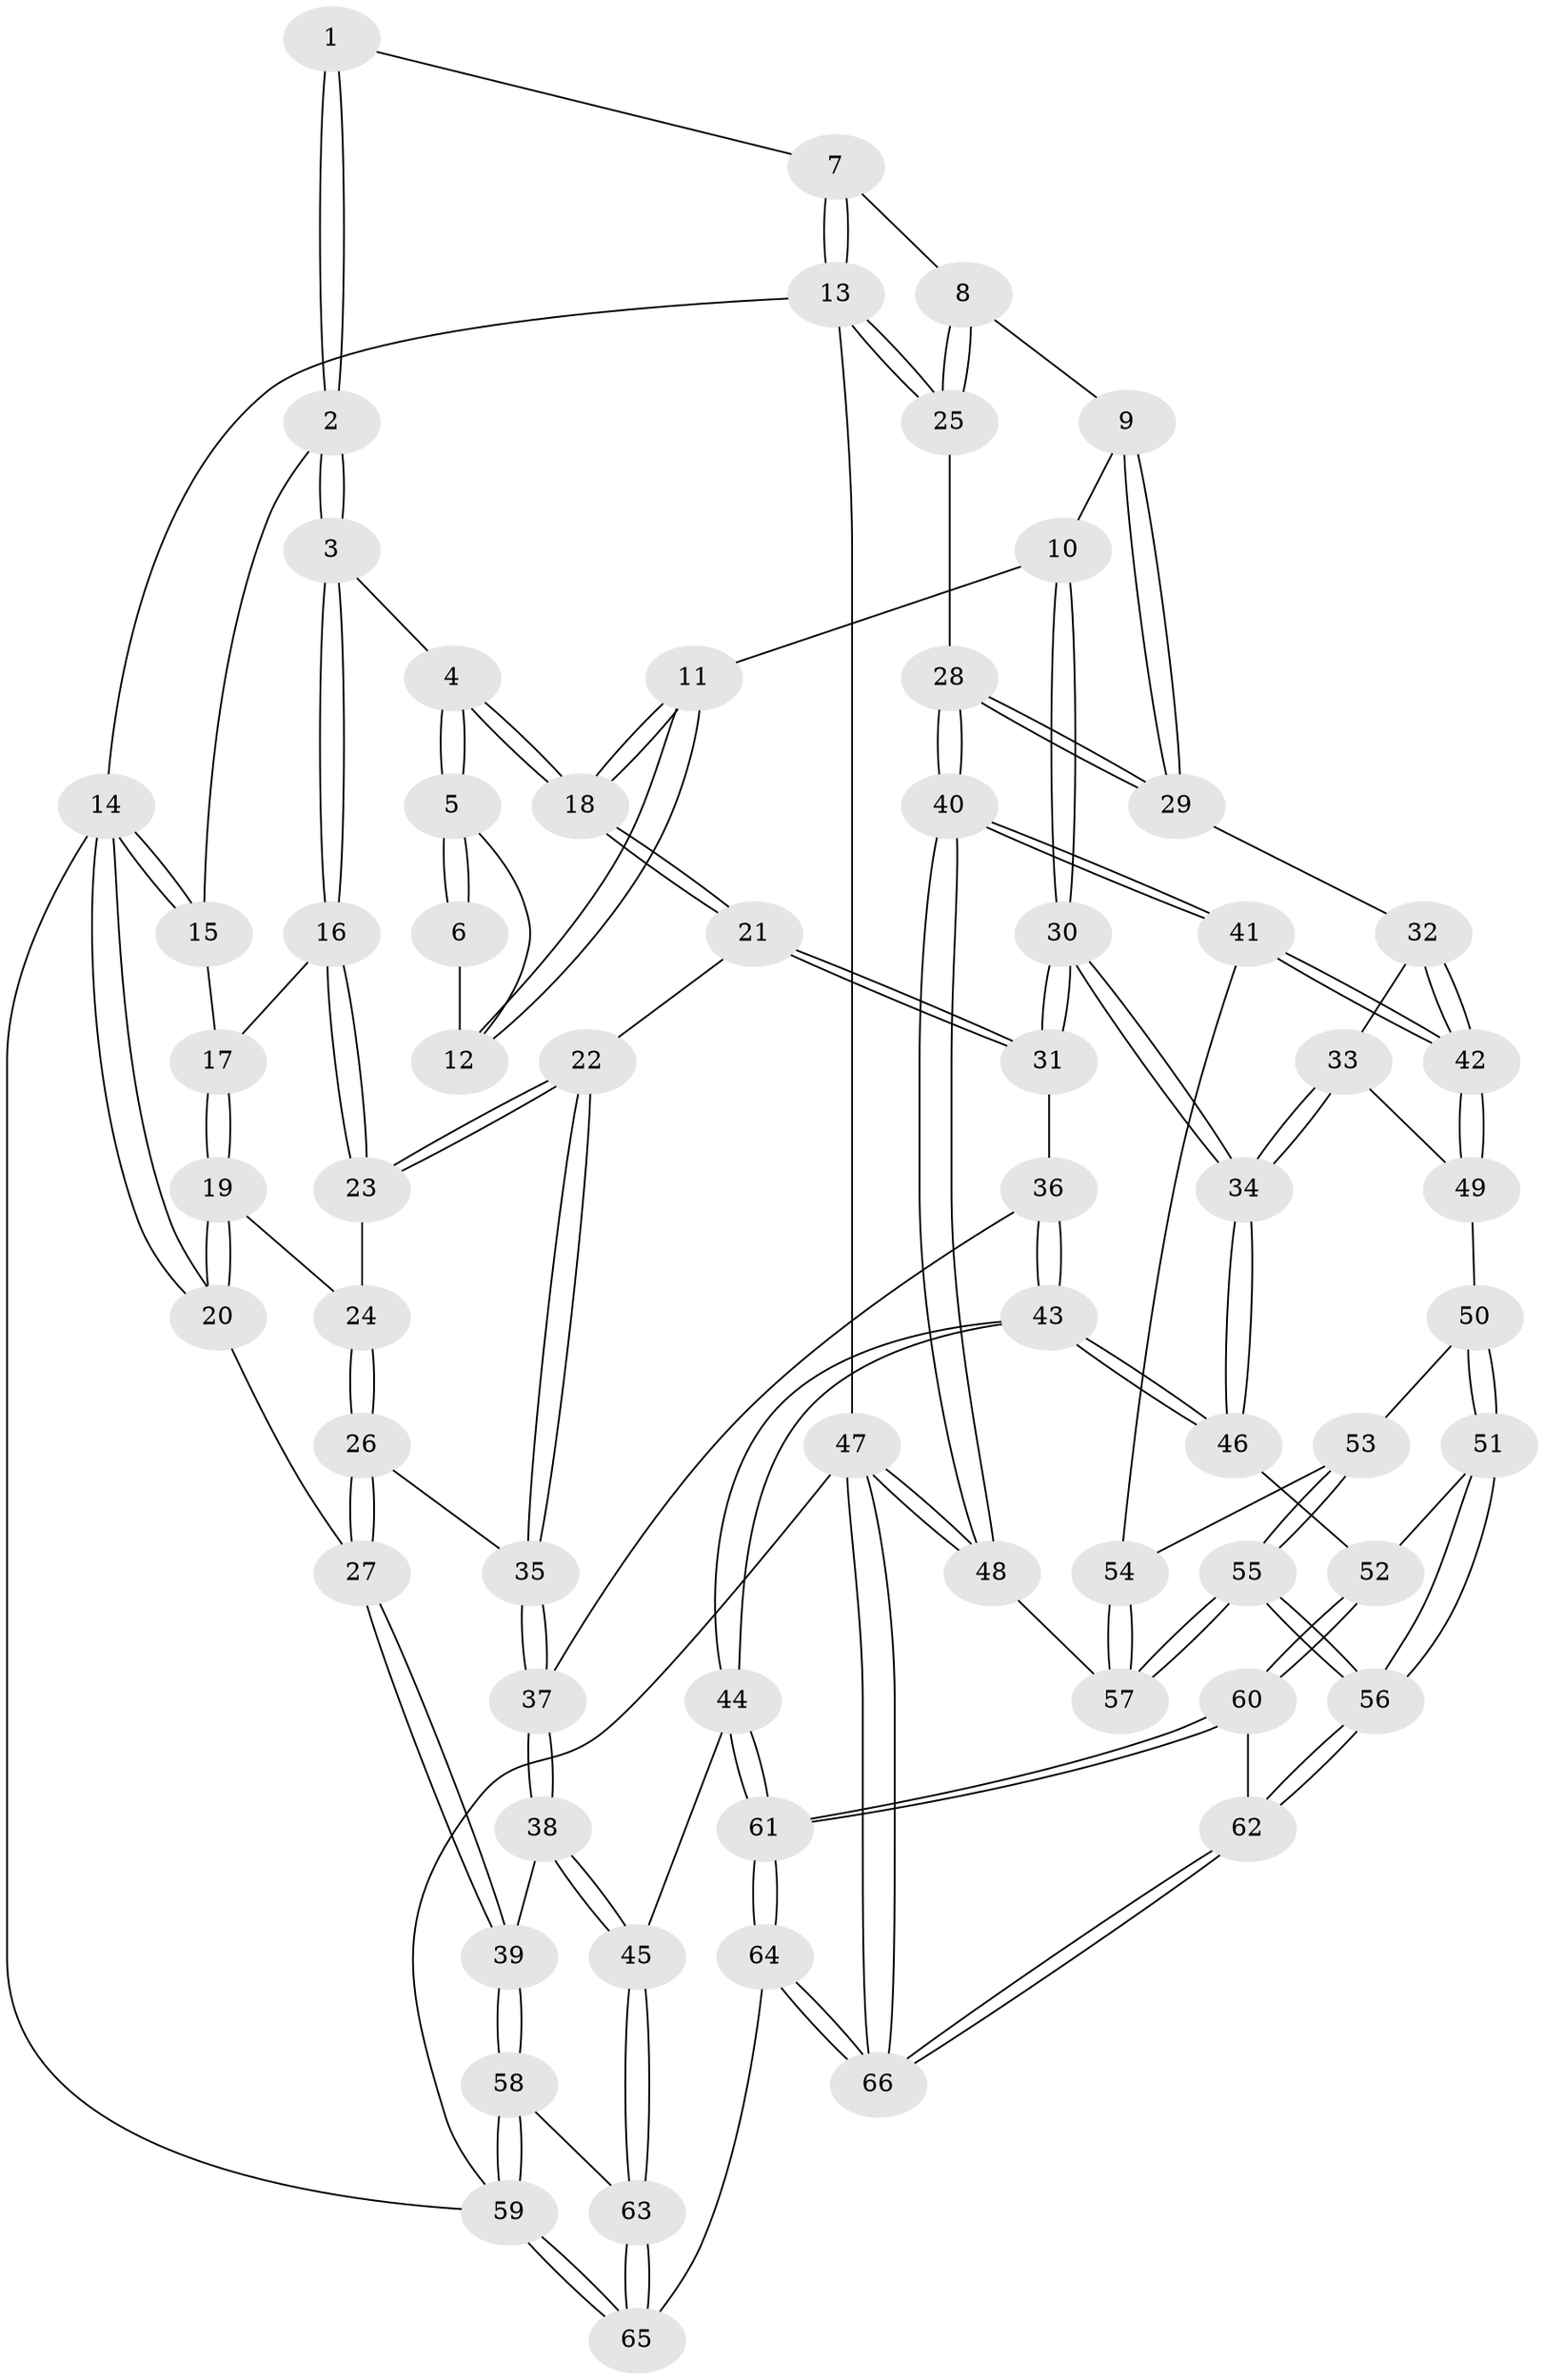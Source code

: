 // coarse degree distribution, {2: 0.1, 3: 0.65, 6: 0.05, 4: 0.15, 5: 0.05}
// Generated by graph-tools (version 1.1) at 2025/54/03/04/25 22:54:13]
// undirected, 66 vertices, 162 edges
graph export_dot {
  node [color=gray90,style=filled];
  1 [pos="+0.7404412889783724+0"];
  2 [pos="+0.3182790595072079+0"];
  3 [pos="+0.33703783093841944+0"];
  4 [pos="+0.4611623092600572+0.1192069450862505"];
  5 [pos="+0.513833665884078+0.095771389637784"];
  6 [pos="+0.6621205069673646+0"];
  7 [pos="+0.8416439188489162+0"];
  8 [pos="+0.8167495943026538+0.14590805163122172"];
  9 [pos="+0.7270090995966766+0.2511105636303211"];
  10 [pos="+0.7262428096890187+0.2512392283691788"];
  11 [pos="+0.683664571126696+0.24078243930080057"];
  12 [pos="+0.6488352100989734+0.08513344784372669"];
  13 [pos="+1+0"];
  14 [pos="+0+0"];
  15 [pos="+0+0"];
  16 [pos="+0.25243194901880583+0.12859064091019656"];
  17 [pos="+0.09602561261962843+0.14806433859783466"];
  18 [pos="+0.5252416008055992+0.2592015281187201"];
  19 [pos="+0+0.23065874361160138"];
  20 [pos="+0+0.25762506626001097"];
  21 [pos="+0.51055022082187+0.2817299334901562"];
  22 [pos="+0.26189822377456906+0.3418730522264959"];
  23 [pos="+0.25508662462755777+0.32866125539587565"];
  24 [pos="+0.06974634793294639+0.26813736909550123"];
  25 [pos="+1+0.2595364285062042"];
  26 [pos="+0.10564216490662236+0.4329458188263832"];
  27 [pos="+0+0.5728538586287132"];
  28 [pos="+1+0.3703036683470698"];
  29 [pos="+0.8807383253833336+0.37302773855142657"];
  30 [pos="+0.6598171361429308+0.5781659347725187"];
  31 [pos="+0.5241332221077747+0.44406919653377774"];
  32 [pos="+0.8075041213867613+0.49267962327061676"];
  33 [pos="+0.6834097592391153+0.5841242129165238"];
  34 [pos="+0.6646891541223726+0.5886309565085016"];
  35 [pos="+0.2587683758879054+0.35923724095497656"];
  36 [pos="+0.3643765232106317+0.5112311199400849"];
  37 [pos="+0.29221699415308305+0.46089965552027007"];
  38 [pos="+0.1216590579982349+0.6574569804641276"];
  39 [pos="+0+0.6344103098010511"];
  40 [pos="+1+0.5940080519186607"];
  41 [pos="+1+0.6160526796633669"];
  42 [pos="+1+0.6146509317533296"];
  43 [pos="+0.40915332570923846+0.7247942910945989"];
  44 [pos="+0.39680750467227144+0.7371156184809884"];
  45 [pos="+0.3100467398156566+0.7765227645585204"];
  46 [pos="+0.630682308636871+0.6709652013194137"];
  47 [pos="+1+1"];
  48 [pos="+1+0.700969921492959"];
  49 [pos="+0.8371837068741912+0.6265043290160695"];
  50 [pos="+0.8606909903050338+0.7369868148359427"];
  51 [pos="+0.7544354703217687+0.7757670536148911"];
  52 [pos="+0.6593931551500904+0.7247565374293627"];
  53 [pos="+0.8703884569724617+0.7383078906394247"];
  54 [pos="+0.9137502337816688+0.7350508390332847"];
  55 [pos="+0.8734947361137605+0.9190379935587596"];
  56 [pos="+0.8687717208669964+0.9337154725379193"];
  57 [pos="+0.9161262591047113+0.8149451893249182"];
  58 [pos="+0+0.7197496564583494"];
  59 [pos="+0+1"];
  60 [pos="+0.633225939168445+0.8933881842349647"];
  61 [pos="+0.5665892413398153+1"];
  62 [pos="+0.8725059210262446+0.9476393603168448"];
  63 [pos="+0.2596694141758269+0.9509535177610055"];
  64 [pos="+0.5527865128259524+1"];
  65 [pos="+0.24809844282710478+1"];
  66 [pos="+1+1"];
  1 -- 2;
  1 -- 2;
  1 -- 7;
  2 -- 3;
  2 -- 3;
  2 -- 15;
  3 -- 4;
  3 -- 16;
  3 -- 16;
  4 -- 5;
  4 -- 5;
  4 -- 18;
  4 -- 18;
  5 -- 6;
  5 -- 6;
  5 -- 12;
  6 -- 12;
  7 -- 8;
  7 -- 13;
  7 -- 13;
  8 -- 9;
  8 -- 25;
  8 -- 25;
  9 -- 10;
  9 -- 29;
  9 -- 29;
  10 -- 11;
  10 -- 30;
  10 -- 30;
  11 -- 12;
  11 -- 12;
  11 -- 18;
  11 -- 18;
  13 -- 14;
  13 -- 25;
  13 -- 25;
  13 -- 47;
  14 -- 15;
  14 -- 15;
  14 -- 20;
  14 -- 20;
  14 -- 59;
  15 -- 17;
  16 -- 17;
  16 -- 23;
  16 -- 23;
  17 -- 19;
  17 -- 19;
  18 -- 21;
  18 -- 21;
  19 -- 20;
  19 -- 20;
  19 -- 24;
  20 -- 27;
  21 -- 22;
  21 -- 31;
  21 -- 31;
  22 -- 23;
  22 -- 23;
  22 -- 35;
  22 -- 35;
  23 -- 24;
  24 -- 26;
  24 -- 26;
  25 -- 28;
  26 -- 27;
  26 -- 27;
  26 -- 35;
  27 -- 39;
  27 -- 39;
  28 -- 29;
  28 -- 29;
  28 -- 40;
  28 -- 40;
  29 -- 32;
  30 -- 31;
  30 -- 31;
  30 -- 34;
  30 -- 34;
  31 -- 36;
  32 -- 33;
  32 -- 42;
  32 -- 42;
  33 -- 34;
  33 -- 34;
  33 -- 49;
  34 -- 46;
  34 -- 46;
  35 -- 37;
  35 -- 37;
  36 -- 37;
  36 -- 43;
  36 -- 43;
  37 -- 38;
  37 -- 38;
  38 -- 39;
  38 -- 45;
  38 -- 45;
  39 -- 58;
  39 -- 58;
  40 -- 41;
  40 -- 41;
  40 -- 48;
  40 -- 48;
  41 -- 42;
  41 -- 42;
  41 -- 54;
  42 -- 49;
  42 -- 49;
  43 -- 44;
  43 -- 44;
  43 -- 46;
  43 -- 46;
  44 -- 45;
  44 -- 61;
  44 -- 61;
  45 -- 63;
  45 -- 63;
  46 -- 52;
  47 -- 48;
  47 -- 48;
  47 -- 66;
  47 -- 66;
  47 -- 59;
  48 -- 57;
  49 -- 50;
  50 -- 51;
  50 -- 51;
  50 -- 53;
  51 -- 52;
  51 -- 56;
  51 -- 56;
  52 -- 60;
  52 -- 60;
  53 -- 54;
  53 -- 55;
  53 -- 55;
  54 -- 57;
  54 -- 57;
  55 -- 56;
  55 -- 56;
  55 -- 57;
  55 -- 57;
  56 -- 62;
  56 -- 62;
  58 -- 59;
  58 -- 59;
  58 -- 63;
  59 -- 65;
  59 -- 65;
  60 -- 61;
  60 -- 61;
  60 -- 62;
  61 -- 64;
  61 -- 64;
  62 -- 66;
  62 -- 66;
  63 -- 65;
  63 -- 65;
  64 -- 65;
  64 -- 66;
  64 -- 66;
}
